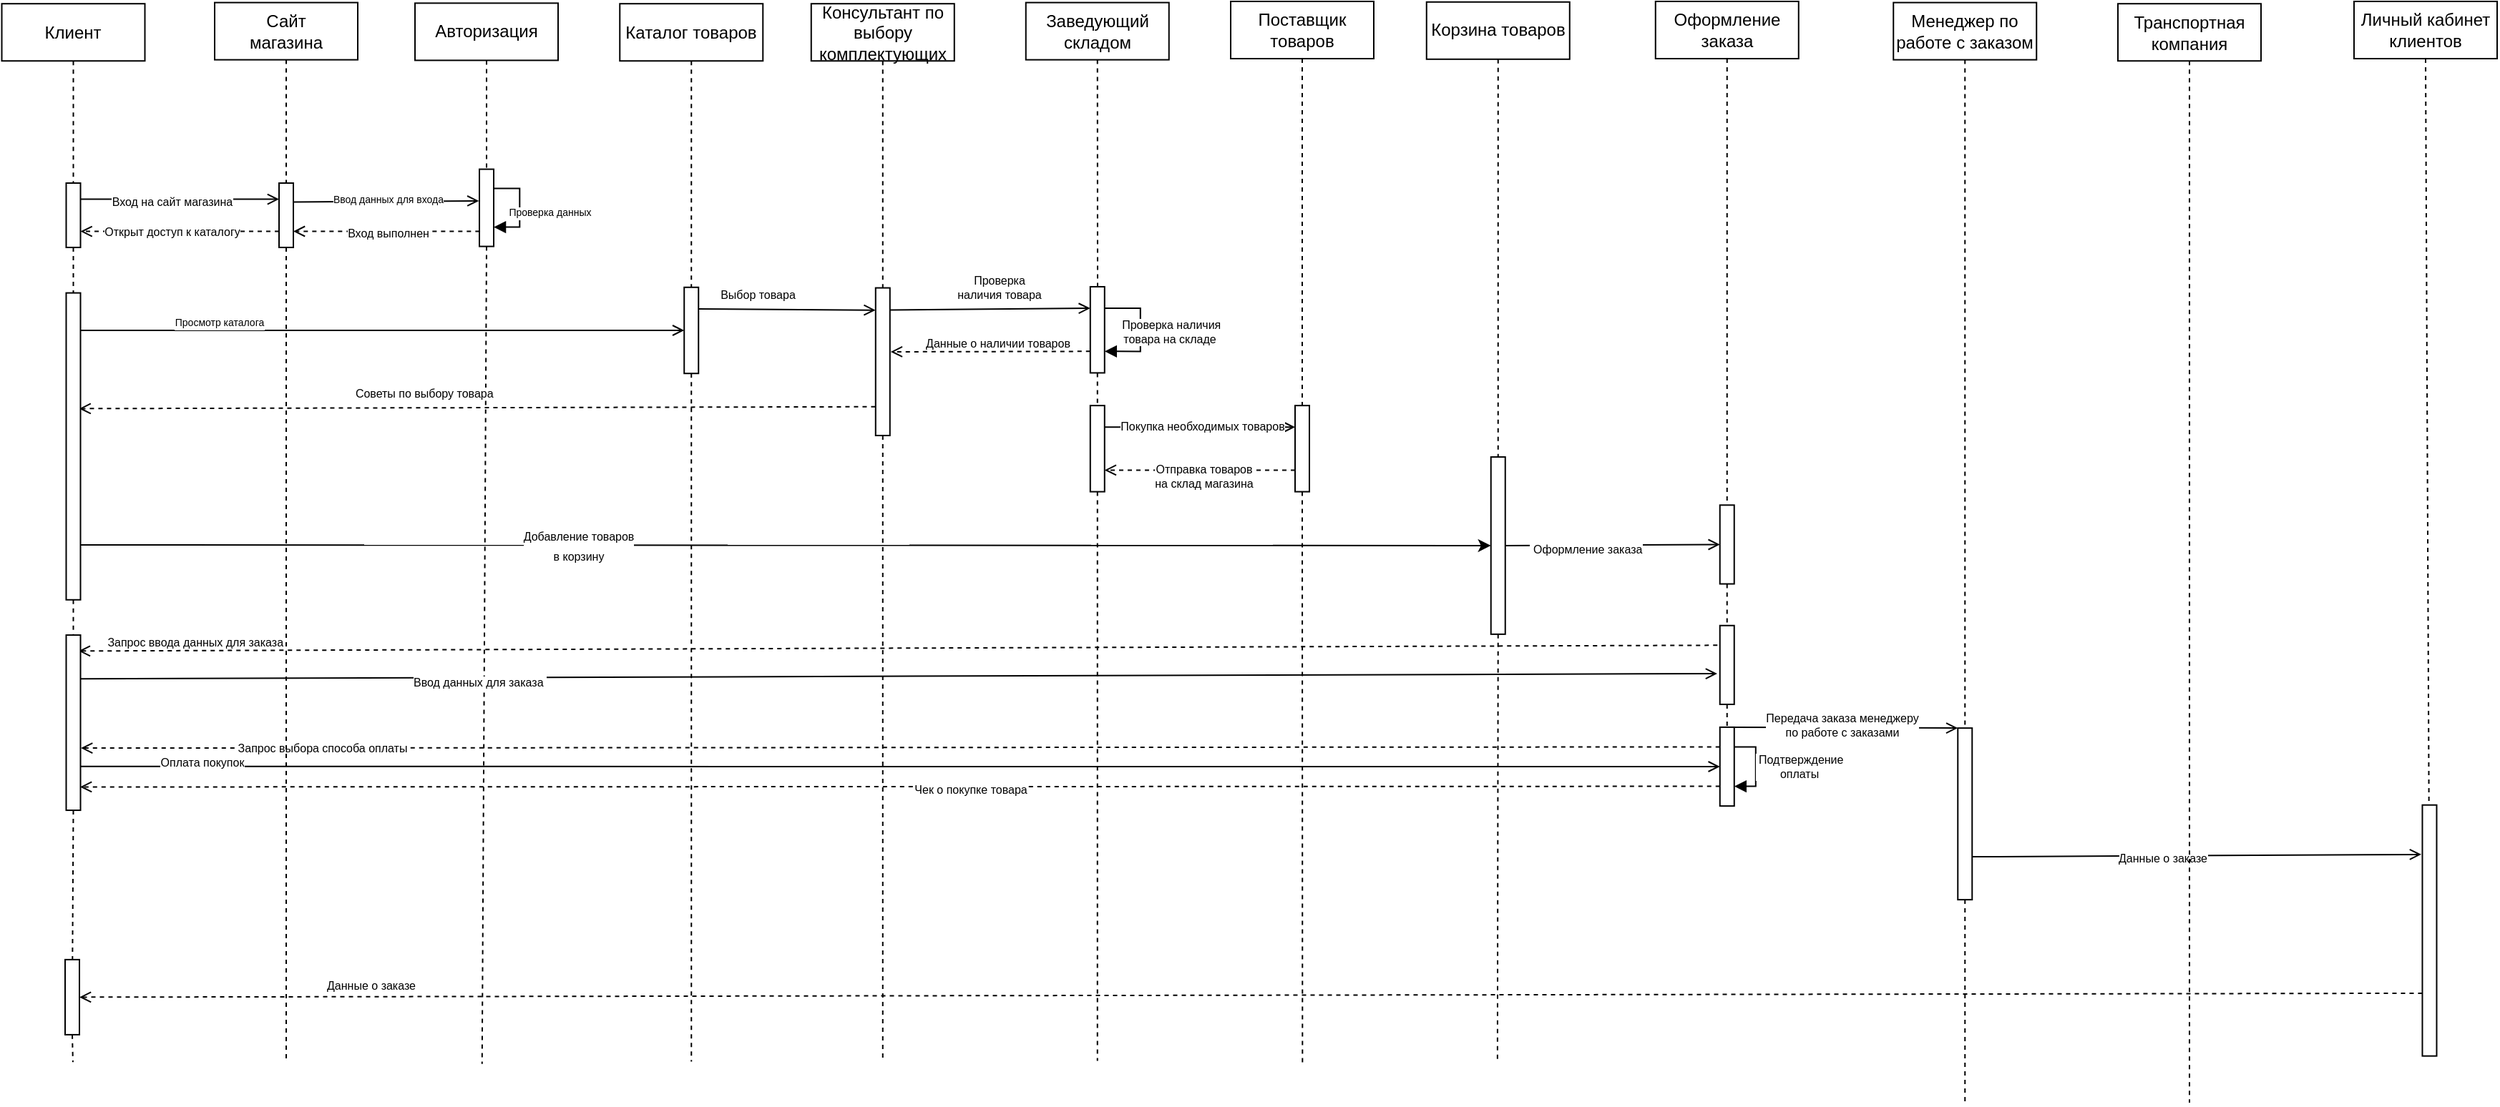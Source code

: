 <mxfile version="20.5.3" type="github">
  <diagram id="1C6cSwg7VmpAiblLXvoy" name="Страница 1">
    <mxGraphModel dx="3713" dy="789" grid="1" gridSize="10" guides="1" tooltips="1" connect="1" arrows="1" fold="1" page="1" pageScale="1" pageWidth="2339" pageHeight="3300" math="0" shadow="0">
      <root>
        <mxCell id="0" />
        <mxCell id="1" parent="0" />
        <mxCell id="xmQRBaJtH42mLP0wHH3l-34" value="Менеджер по работе с заказом" style="whiteSpace=wrap;html=1;align=center;" parent="1" vertex="1">
          <mxGeometry x="93.12" y="70.8" width="100" height="40" as="geometry" />
        </mxCell>
        <mxCell id="SabWteCTpefjTxFQU9_--8" style="edgeStyle=none;rounded=0;orthogonalLoop=1;jettySize=auto;html=1;exitX=0.5;exitY=1;exitDx=0;exitDy=0;entryX=0;entryY=0.5;entryDx=0;entryDy=0;dashed=1;fontSize=8;endArrow=none;endFill=0;" parent="1" source="xmQRBaJtH42mLP0wHH3l-34" target="xmQRBaJtH42mLP0wHH3l-50" edge="1">
          <mxGeometry relative="1" as="geometry">
            <mxPoint x="143.12" y="255.8" as="sourcePoint" />
          </mxGeometry>
        </mxCell>
        <mxCell id="xmQRBaJtH42mLP0wHH3l-95" style="edgeStyle=none;rounded=0;orthogonalLoop=1;jettySize=auto;html=1;exitX=1;exitY=0.5;exitDx=0;exitDy=0;entryX=0;entryY=0.5;entryDx=0;entryDy=0;dashed=1;fontSize=9;endArrow=none;endFill=0;" parent="1" source="xmQRBaJtH42mLP0wHH3l-50" edge="1">
          <mxGeometry relative="1" as="geometry">
            <mxPoint x="143.135" y="840.185" as="targetPoint" />
          </mxGeometry>
        </mxCell>
        <mxCell id="wwu7eUDhGdENPaWgCfhL-5" style="edgeStyle=none;rounded=0;orthogonalLoop=1;jettySize=auto;html=1;exitX=0.75;exitY=0;exitDx=0;exitDy=0;entryX=0.197;entryY=1.074;entryDx=0;entryDy=0;entryPerimeter=0;endArrow=open;endFill=0;" parent="1" source="xmQRBaJtH42mLP0wHH3l-50" target="hlWkLfJ_ghAU2IeBSESy-3" edge="1">
          <mxGeometry relative="1" as="geometry" />
        </mxCell>
        <mxCell id="wwu7eUDhGdENPaWgCfhL-7" value="Данные о заказе" style="edgeLabel;html=1;align=center;verticalAlign=middle;resizable=0;points=[];fontSize=8;" parent="wwu7eUDhGdENPaWgCfhL-5" vertex="1" connectable="0">
          <mxGeometry x="-0.151" y="-1" relative="1" as="geometry">
            <mxPoint as="offset" />
          </mxGeometry>
        </mxCell>
        <mxCell id="xmQRBaJtH42mLP0wHH3l-50" value="" style="rounded=0;whiteSpace=wrap;html=1;rotation=90;" parent="1" vertex="1">
          <mxGeometry x="83.13" y="633.06" width="120" height="10" as="geometry" />
        </mxCell>
        <mxCell id="Gkl77x3huCFvcmWokDsf-9" style="edgeStyle=none;rounded=0;orthogonalLoop=1;jettySize=auto;html=1;exitX=0.5;exitY=1;exitDx=0;exitDy=0;entryX=0;entryY=0.5;entryDx=0;entryDy=0;dashed=1;endArrow=none;endFill=0;" parent="1" source="Gkl77x3huCFvcmWokDsf-2" target="Gkl77x3huCFvcmWokDsf-33" edge="1">
          <mxGeometry relative="1" as="geometry">
            <mxPoint x="-1178.75" y="136.6" as="targetPoint" />
          </mxGeometry>
        </mxCell>
        <mxCell id="Gkl77x3huCFvcmWokDsf-2" value="Клиент" style="whiteSpace=wrap;html=1;align=center;" parent="1" vertex="1">
          <mxGeometry x="-1228.75" y="71.6" width="100" height="40" as="geometry" />
        </mxCell>
        <mxCell id="Gkl77x3huCFvcmWokDsf-27" style="edgeStyle=none;rounded=0;orthogonalLoop=1;jettySize=auto;html=1;entryX=0.41;entryY=1.034;entryDx=0;entryDy=0;fontSize=7;endArrow=open;endFill=0;exitX=0.294;exitY=0.011;exitDx=0;exitDy=0;entryPerimeter=0;exitPerimeter=0;" parent="1" source="4py7BuK0P5c7qzIg3ZsJ-5" target="Gkl77x3huCFvcmWokDsf-26" edge="1">
          <mxGeometry relative="1" as="geometry">
            <mxPoint x="-1010" y="210.8" as="sourcePoint" />
          </mxGeometry>
        </mxCell>
        <mxCell id="Gkl77x3huCFvcmWokDsf-28" value="Ввод данных для входа" style="edgeLabel;html=1;align=center;verticalAlign=middle;resizable=0;points=[];fontSize=7;" parent="Gkl77x3huCFvcmWokDsf-27" vertex="1" connectable="0">
          <mxGeometry x="-0.348" y="1" relative="1" as="geometry">
            <mxPoint x="23" as="offset" />
          </mxGeometry>
        </mxCell>
        <mxCell id="Gkl77x3huCFvcmWokDsf-31" style="rounded=0;orthogonalLoop=1;jettySize=auto;html=1;exitX=0.5;exitY=1;exitDx=0;exitDy=0;entryX=0;entryY=0.5;entryDx=0;entryDy=0;fontSize=7;endArrow=none;endFill=0;dashed=1;" parent="1" source="Gkl77x3huCFvcmWokDsf-25" target="Gkl77x3huCFvcmWokDsf-26" edge="1">
          <mxGeometry relative="1" as="geometry" />
        </mxCell>
        <mxCell id="Gkl77x3huCFvcmWokDsf-25" value="Авторизация" style="whiteSpace=wrap;html=1;align=center;" parent="1" vertex="1">
          <mxGeometry x="-940" y="71.2" width="100" height="40" as="geometry" />
        </mxCell>
        <mxCell id="Gkl77x3huCFvcmWokDsf-38" style="edgeStyle=none;rounded=0;orthogonalLoop=1;jettySize=auto;html=1;exitX=1;exitY=0.5;exitDx=0;exitDy=0;dashed=1;fontSize=7;endArrow=none;endFill=0;" parent="1" source="Gkl77x3huCFvcmWokDsf-26" edge="1">
          <mxGeometry relative="1" as="geometry">
            <mxPoint x="-893.12" y="812.867" as="targetPoint" />
          </mxGeometry>
        </mxCell>
        <mxCell id="4py7BuK0P5c7qzIg3ZsJ-1" style="rounded=0;orthogonalLoop=1;jettySize=auto;html=1;exitX=0.804;exitY=0.984;exitDx=0;exitDy=0;dashed=1;endArrow=open;endFill=0;entryX=0.75;entryY=0;entryDx=0;entryDy=0;exitPerimeter=0;" parent="1" source="Gkl77x3huCFvcmWokDsf-26" target="4py7BuK0P5c7qzIg3ZsJ-5" edge="1">
          <mxGeometry relative="1" as="geometry">
            <mxPoint x="-1010" y="227.8" as="targetPoint" />
          </mxGeometry>
        </mxCell>
        <mxCell id="4py7BuK0P5c7qzIg3ZsJ-2" value="&lt;font style=&quot;font-size: 8px;&quot;&gt;Вход выполнен&lt;/font&gt;" style="edgeLabel;html=1;align=center;verticalAlign=middle;resizable=0;points=[];" parent="4py7BuK0P5c7qzIg3ZsJ-1" vertex="1" connectable="0">
          <mxGeometry x="0.517" relative="1" as="geometry">
            <mxPoint x="34" as="offset" />
          </mxGeometry>
        </mxCell>
        <mxCell id="Gkl77x3huCFvcmWokDsf-26" value="" style="rounded=0;whiteSpace=wrap;html=1;rotation=90;" parent="1" vertex="1">
          <mxGeometry x="-916.99" y="209.3" width="53.99" height="10" as="geometry" />
        </mxCell>
        <mxCell id="Gkl77x3huCFvcmWokDsf-29" style="edgeStyle=orthogonalEdgeStyle;rounded=0;orthogonalLoop=1;jettySize=auto;html=1;exitX=0.25;exitY=0;exitDx=0;exitDy=0;entryX=0.75;entryY=0;entryDx=0;entryDy=0;fontSize=7;endArrow=block;endFill=1;" parent="1" source="Gkl77x3huCFvcmWokDsf-26" target="Gkl77x3huCFvcmWokDsf-26" edge="1">
          <mxGeometry relative="1" as="geometry">
            <Array as="points">
              <mxPoint x="-866.87" y="200.61" />
              <mxPoint x="-866.87" y="227.61" />
            </Array>
          </mxGeometry>
        </mxCell>
        <mxCell id="Gkl77x3huCFvcmWokDsf-30" value="&amp;nbsp;Проверка данных" style="edgeLabel;html=1;align=center;verticalAlign=middle;resizable=0;points=[];fontSize=7;" parent="Gkl77x3huCFvcmWokDsf-29" vertex="1" connectable="0">
          <mxGeometry x="0.103" y="1" relative="1" as="geometry">
            <mxPoint x="19" as="offset" />
          </mxGeometry>
        </mxCell>
        <mxCell id="Gkl77x3huCFvcmWokDsf-32" value="Каталог товаров" style="whiteSpace=wrap;html=1;align=center;" parent="1" vertex="1">
          <mxGeometry x="-796.87" y="71.6" width="100" height="40" as="geometry" />
        </mxCell>
        <mxCell id="SabWteCTpefjTxFQU9_--4" style="rounded=0;orthogonalLoop=1;jettySize=auto;html=1;exitX=1;exitY=0.5;exitDx=0;exitDy=0;fontSize=8;endArrow=none;endFill=0;dashed=1;startArrow=none;" parent="1" source="hlWkLfJ_ghAU2IeBSESy-6" edge="1">
          <mxGeometry relative="1" as="geometry">
            <mxPoint x="-1179.044" y="811.6" as="targetPoint" />
          </mxGeometry>
        </mxCell>
        <mxCell id="4py7BuK0P5c7qzIg3ZsJ-7" style="edgeStyle=none;rounded=0;orthogonalLoop=1;jettySize=auto;html=1;exitX=0.25;exitY=0;exitDx=0;exitDy=0;entryX=0.25;entryY=1;entryDx=0;entryDy=0;fontSize=8;endArrow=open;endFill=0;" parent="1" source="Gkl77x3huCFvcmWokDsf-33" target="4py7BuK0P5c7qzIg3ZsJ-5" edge="1">
          <mxGeometry relative="1" as="geometry" />
        </mxCell>
        <mxCell id="4py7BuK0P5c7qzIg3ZsJ-8" value="Вход на сайт магазина" style="edgeLabel;html=1;align=center;verticalAlign=middle;resizable=0;points=[];fontSize=8;" parent="4py7BuK0P5c7qzIg3ZsJ-7" vertex="1" connectable="0">
          <mxGeometry x="-0.247" y="-2" relative="1" as="geometry">
            <mxPoint x="11" y="-1" as="offset" />
          </mxGeometry>
        </mxCell>
        <mxCell id="Gkl77x3huCFvcmWokDsf-33" value="" style="rounded=0;whiteSpace=wrap;html=1;rotation=90;" parent="1" vertex="1">
          <mxGeometry x="-1201.25" y="214.51" width="45" height="10" as="geometry" />
        </mxCell>
        <mxCell id="SabWteCTpefjTxFQU9_--7" style="edgeStyle=none;rounded=0;orthogonalLoop=1;jettySize=auto;html=1;exitX=1;exitY=0.5;exitDx=0;exitDy=0;dashed=1;fontSize=8;endArrow=none;endFill=0;" parent="1" source="SabWteCTpefjTxFQU9_--23" edge="1">
          <mxGeometry relative="1" as="geometry">
            <mxPoint x="-746.87" y="811.2" as="targetPoint" />
            <mxPoint x="-746.885" y="480.625" as="sourcePoint" />
          </mxGeometry>
        </mxCell>
        <mxCell id="Gkl77x3huCFvcmWokDsf-39" style="edgeStyle=none;rounded=0;orthogonalLoop=1;jettySize=auto;html=1;exitX=0.122;exitY=0.013;exitDx=0;exitDy=0;entryX=0.5;entryY=1;entryDx=0;entryDy=0;fontSize=7;endArrow=open;endFill=0;exitPerimeter=0;" parent="1" source="Gkl77x3huCFvcmWokDsf-37" target="SabWteCTpefjTxFQU9_--23" edge="1">
          <mxGeometry relative="1" as="geometry" />
        </mxCell>
        <mxCell id="Gkl77x3huCFvcmWokDsf-40" value="Просмотр каталога" style="edgeLabel;html=1;align=center;verticalAlign=middle;resizable=0;points=[];fontSize=7;" parent="Gkl77x3huCFvcmWokDsf-39" vertex="1" connectable="0">
          <mxGeometry x="-0.301" y="1" relative="1" as="geometry">
            <mxPoint x="-51" y="-4" as="offset" />
          </mxGeometry>
        </mxCell>
        <mxCell id="SabWteCTpefjTxFQU9_--12" style="edgeStyle=none;rounded=0;orthogonalLoop=1;jettySize=auto;html=1;exitX=0.5;exitY=1;exitDx=0;exitDy=0;entryX=0;entryY=0.5;entryDx=0;entryDy=0;dashed=1;fontSize=8;endArrow=none;endFill=0;" parent="1" source="SabWteCTpefjTxFQU9_--10" target="SabWteCTpefjTxFQU9_--11" edge="1">
          <mxGeometry relative="1" as="geometry" />
        </mxCell>
        <mxCell id="SabWteCTpefjTxFQU9_--10" value="Корзина товаров" style="whiteSpace=wrap;html=1;align=center;" parent="1" vertex="1">
          <mxGeometry x="-233.12" y="70.4" width="100" height="40" as="geometry" />
        </mxCell>
        <mxCell id="SabWteCTpefjTxFQU9_--18" style="edgeStyle=none;rounded=0;orthogonalLoop=1;jettySize=auto;html=1;exitX=1;exitY=0.5;exitDx=0;exitDy=0;dashed=1;fontSize=8;endArrow=none;endFill=0;" parent="1" source="SabWteCTpefjTxFQU9_--11" edge="1">
          <mxGeometry relative="1" as="geometry">
            <mxPoint x="-183.564" y="810" as="targetPoint" />
          </mxGeometry>
        </mxCell>
        <mxCell id="6CkgmIkL6e7vxcwUD5hK-3" style="rounded=0;orthogonalLoop=1;jettySize=auto;html=1;exitX=0.5;exitY=0;exitDx=0;exitDy=0;entryX=0.5;entryY=1;entryDx=0;entryDy=0;endArrow=open;endFill=0;" parent="1" source="SabWteCTpefjTxFQU9_--11" target="6CkgmIkL6e7vxcwUD5hK-1" edge="1">
          <mxGeometry relative="1" as="geometry" />
        </mxCell>
        <mxCell id="6CkgmIkL6e7vxcwUD5hK-4" value="&lt;font style=&quot;font-size: 8px;&quot;&gt;&amp;nbsp;Оформление заказа&lt;/font&gt;" style="edgeLabel;html=1;align=center;verticalAlign=middle;resizable=0;points=[];" parent="6CkgmIkL6e7vxcwUD5hK-3" vertex="1" connectable="0">
          <mxGeometry x="-0.252" y="-2" relative="1" as="geometry">
            <mxPoint as="offset" />
          </mxGeometry>
        </mxCell>
        <mxCell id="SabWteCTpefjTxFQU9_--11" value="" style="rounded=0;whiteSpace=wrap;html=1;rotation=90;" parent="1" vertex="1">
          <mxGeometry x="-245.08" y="445.48" width="123.91" height="10" as="geometry" />
        </mxCell>
        <mxCell id="SabWteCTpefjTxFQU9_--17" style="edgeStyle=none;rounded=0;orthogonalLoop=1;jettySize=auto;html=1;exitX=1;exitY=0.5;exitDx=0;exitDy=0;entryX=0;entryY=0.5;entryDx=0;entryDy=0;fontSize=8;endArrow=none;endFill=0;dashed=1;startArrow=none;" parent="1" source="6CkgmIkL6e7vxcwUD5hK-1" target="SabWteCTpefjTxFQU9_--16" edge="1">
          <mxGeometry relative="1" as="geometry" />
        </mxCell>
        <mxCell id="SabWteCTpefjTxFQU9_--15" value="Оформление заказа" style="whiteSpace=wrap;html=1;align=center;" parent="1" vertex="1">
          <mxGeometry x="-73.12" y="70" width="100" height="40" as="geometry" />
        </mxCell>
        <mxCell id="SabWteCTpefjTxFQU9_--37" style="edgeStyle=none;rounded=0;orthogonalLoop=1;jettySize=auto;html=1;exitX=1;exitY=0.5;exitDx=0;exitDy=0;entryX=0;entryY=0.5;entryDx=0;entryDy=0;dashed=1;fontSize=8;endArrow=none;endFill=0;" parent="1" source="SabWteCTpefjTxFQU9_--16" target="SabWteCTpefjTxFQU9_--36" edge="1">
          <mxGeometry relative="1" as="geometry" />
        </mxCell>
        <mxCell id="SabWteCTpefjTxFQU9_--16" value="" style="rounded=0;whiteSpace=wrap;html=1;rotation=90;" parent="1" vertex="1">
          <mxGeometry x="-50.68" y="528.93" width="55.11" height="10" as="geometry" />
        </mxCell>
        <mxCell id="SabWteCTpefjTxFQU9_--21" style="edgeStyle=none;rounded=0;orthogonalLoop=1;jettySize=auto;html=1;entryX=0.25;entryY=1;entryDx=0;entryDy=0;fontSize=8;endArrow=none;endFill=0;exitX=0.091;exitY=0.135;exitDx=0;exitDy=0;exitPerimeter=0;dashed=1;startArrow=open;startFill=0;" parent="1" source="SabWteCTpefjTxFQU9_--19" target="SabWteCTpefjTxFQU9_--16" edge="1">
          <mxGeometry relative="1" as="geometry">
            <mxPoint x="-940" y="530" as="sourcePoint" />
          </mxGeometry>
        </mxCell>
        <mxCell id="SabWteCTpefjTxFQU9_--22" value="&amp;nbsp;Запрос ввода данных для заказа" style="edgeLabel;html=1;align=center;verticalAlign=middle;resizable=0;points=[];fontSize=8;" parent="SabWteCTpefjTxFQU9_--21" vertex="1" connectable="0">
          <mxGeometry x="-0.865" y="2" relative="1" as="geometry">
            <mxPoint x="2" y="-4" as="offset" />
          </mxGeometry>
        </mxCell>
        <mxCell id="SabWteCTpefjTxFQU9_--38" style="edgeStyle=none;rounded=0;orthogonalLoop=1;jettySize=auto;html=1;exitX=0.75;exitY=0;exitDx=0;exitDy=0;entryX=0.5;entryY=1;entryDx=0;entryDy=0;fontSize=8;endArrow=open;endFill=0;" parent="1" source="SabWteCTpefjTxFQU9_--19" target="SabWteCTpefjTxFQU9_--36" edge="1">
          <mxGeometry relative="1" as="geometry" />
        </mxCell>
        <mxCell id="SabWteCTpefjTxFQU9_--39" value="Оплата покупок" style="edgeLabel;html=1;align=center;verticalAlign=middle;resizable=0;points=[];fontSize=8;" parent="SabWteCTpefjTxFQU9_--38" vertex="1" connectable="0">
          <mxGeometry x="-0.791" relative="1" as="geometry">
            <mxPoint x="-35" y="-3" as="offset" />
          </mxGeometry>
        </mxCell>
        <mxCell id="SabWteCTpefjTxFQU9_--19" value="" style="rounded=0;whiteSpace=wrap;html=1;rotation=90;" parent="1" vertex="1">
          <mxGeometry x="-1240" y="569.28" width="122.5" height="10" as="geometry" />
        </mxCell>
        <mxCell id="SabWteCTpefjTxFQU9_--20" value="" style="rounded=0;orthogonalLoop=1;jettySize=auto;html=1;exitX=1;exitY=0.5;exitDx=0;exitDy=0;fontSize=8;endArrow=none;endFill=0;dashed=1;startArrow=none;" parent="1" source="Gkl77x3huCFvcmWokDsf-37" target="SabWteCTpefjTxFQU9_--19" edge="1">
          <mxGeometry relative="1" as="geometry">
            <mxPoint x="-1179.044" y="811.6" as="targetPoint" />
            <mxPoint x="-1178.75" y="322.0" as="sourcePoint" />
          </mxGeometry>
        </mxCell>
        <mxCell id="tWSVUriyzBmCFwbqHir8-5" style="edgeStyle=none;rounded=0;orthogonalLoop=1;jettySize=auto;html=1;exitX=0.25;exitY=0;exitDx=0;exitDy=0;entryX=0.151;entryY=1.007;entryDx=0;entryDy=0;endArrow=open;endFill=0;entryPerimeter=0;" parent="1" source="SabWteCTpefjTxFQU9_--23" target="tWSVUriyzBmCFwbqHir8-3" edge="1">
          <mxGeometry relative="1" as="geometry" />
        </mxCell>
        <mxCell id="tWSVUriyzBmCFwbqHir8-8" value="&amp;nbsp; Выбор товара" style="edgeLabel;html=1;align=center;verticalAlign=middle;resizable=0;points=[];fontSize=8;" parent="tWSVUriyzBmCFwbqHir8-5" vertex="1" connectable="0">
          <mxGeometry x="-0.425" y="-1" relative="1" as="geometry">
            <mxPoint x="3" y="-11" as="offset" />
          </mxGeometry>
        </mxCell>
        <mxCell id="SabWteCTpefjTxFQU9_--23" value="" style="rounded=0;whiteSpace=wrap;html=1;rotation=90;" parent="1" vertex="1">
          <mxGeometry x="-777" y="295" width="60.23" height="10" as="geometry" />
        </mxCell>
        <mxCell id="SabWteCTpefjTxFQU9_--24" value="" style="edgeStyle=none;rounded=0;orthogonalLoop=1;jettySize=auto;html=1;exitX=0.5;exitY=1;exitDx=0;exitDy=0;entryX=0;entryY=0.5;entryDx=0;entryDy=0;dashed=1;fontSize=7;endArrow=none;endFill=0;" parent="1" source="Gkl77x3huCFvcmWokDsf-32" target="SabWteCTpefjTxFQU9_--23" edge="1">
          <mxGeometry relative="1" as="geometry">
            <mxPoint x="-746.87" y="111.6" as="sourcePoint" />
            <mxPoint x="-746.885" y="420.395" as="targetPoint" />
          </mxGeometry>
        </mxCell>
        <mxCell id="SabWteCTpefjTxFQU9_--33" style="rounded=0;orthogonalLoop=1;jettySize=auto;html=1;fontSize=8;endArrow=none;endFill=0;entryX=0.25;entryY=0;entryDx=0;entryDy=0;startArrow=open;startFill=0;" parent="1" target="SabWteCTpefjTxFQU9_--19" edge="1">
          <mxGeometry relative="1" as="geometry">
            <mxPoint x="-620" y="605" as="targetPoint" />
            <mxPoint x="-30" y="540" as="sourcePoint" />
          </mxGeometry>
        </mxCell>
        <mxCell id="SabWteCTpefjTxFQU9_--34" value="Ввод данных для заказа&amp;nbsp;" style="edgeLabel;html=1;align=center;verticalAlign=middle;resizable=0;points=[];fontSize=8;" parent="SabWteCTpefjTxFQU9_--33" vertex="1" connectable="0">
          <mxGeometry x="0.675" y="-1" relative="1" as="geometry">
            <mxPoint x="93" y="4" as="offset" />
          </mxGeometry>
        </mxCell>
        <mxCell id="6CkgmIkL6e7vxcwUD5hK-7" style="rounded=0;orthogonalLoop=1;jettySize=auto;html=1;exitX=0;exitY=0;exitDx=0;exitDy=0;fontSize=8;endArrow=open;endFill=0;entryX=0;entryY=1;entryDx=0;entryDy=0;" parent="1" source="SabWteCTpefjTxFQU9_--36" target="xmQRBaJtH42mLP0wHH3l-50" edge="1">
          <mxGeometry relative="1" as="geometry">
            <mxPoint x="-18" y="338" as="targetPoint" />
          </mxGeometry>
        </mxCell>
        <mxCell id="6CkgmIkL6e7vxcwUD5hK-9" value="Передача заказа менеджеру &lt;br&gt;по работе с заказами" style="edgeLabel;html=1;align=center;verticalAlign=middle;resizable=0;points=[];fontSize=8;" parent="6CkgmIkL6e7vxcwUD5hK-7" vertex="1" connectable="0">
          <mxGeometry x="-0.045" y="2" relative="1" as="geometry">
            <mxPoint as="offset" />
          </mxGeometry>
        </mxCell>
        <mxCell id="6CkgmIkL6e7vxcwUD5hK-10" style="edgeStyle=none;rounded=0;orthogonalLoop=1;jettySize=auto;html=1;exitX=0.75;exitY=1;exitDx=0;exitDy=0;entryX=0.867;entryY=0.025;entryDx=0;entryDy=0;entryPerimeter=0;fontSize=8;endArrow=open;endFill=0;dashed=1;" parent="1" source="SabWteCTpefjTxFQU9_--36" target="SabWteCTpefjTxFQU9_--19" edge="1">
          <mxGeometry relative="1" as="geometry" />
        </mxCell>
        <mxCell id="6CkgmIkL6e7vxcwUD5hK-11" value="Чек о покупке товара" style="edgeLabel;html=1;align=center;verticalAlign=middle;resizable=0;points=[];fontSize=8;" parent="6CkgmIkL6e7vxcwUD5hK-10" vertex="1" connectable="0">
          <mxGeometry x="-0.085" y="2" relative="1" as="geometry">
            <mxPoint as="offset" />
          </mxGeometry>
        </mxCell>
        <mxCell id="hsWbIuTdc0-6WUOHF7rW-1" style="rounded=0;orthogonalLoop=1;jettySize=auto;html=1;exitX=0.25;exitY=1;exitDx=0;exitDy=0;entryX=0.645;entryY=-0.03;entryDx=0;entryDy=0;entryPerimeter=0;dashed=1;endArrow=open;endFill=0;" parent="1" source="SabWteCTpefjTxFQU9_--36" target="SabWteCTpefjTxFQU9_--19" edge="1">
          <mxGeometry relative="1" as="geometry" />
        </mxCell>
        <mxCell id="hsWbIuTdc0-6WUOHF7rW-2" value="&lt;span style=&quot;font-size: 8px;&quot;&gt;Запрос выбора способа оплаты&lt;/span&gt;" style="edgeLabel;html=1;align=center;verticalAlign=middle;resizable=0;points=[];" parent="hsWbIuTdc0-6WUOHF7rW-1" vertex="1" connectable="0">
          <mxGeometry x="0.706" y="-1" relative="1" as="geometry">
            <mxPoint as="offset" />
          </mxGeometry>
        </mxCell>
        <mxCell id="SabWteCTpefjTxFQU9_--36" value="" style="rounded=0;whiteSpace=wrap;html=1;rotation=90;" parent="1" vertex="1">
          <mxGeometry x="-50.67" y="600.0" width="55.11" height="10" as="geometry" />
        </mxCell>
        <mxCell id="SabWteCTpefjTxFQU9_--40" style="edgeStyle=orthogonalEdgeStyle;rounded=0;orthogonalLoop=1;jettySize=auto;html=1;exitX=0.25;exitY=0;exitDx=0;exitDy=0;entryX=0.75;entryY=0;entryDx=0;entryDy=0;fontSize=8;endArrow=block;endFill=1;" parent="1" source="SabWteCTpefjTxFQU9_--36" target="SabWteCTpefjTxFQU9_--36" edge="1">
          <mxGeometry relative="1" as="geometry">
            <Array as="points">
              <mxPoint x="-3.12" y="591" />
              <mxPoint x="-3.12" y="619" />
            </Array>
          </mxGeometry>
        </mxCell>
        <mxCell id="SabWteCTpefjTxFQU9_--41" value="&amp;nbsp;Подтверждение &lt;br&gt;оплаты" style="edgeLabel;html=1;align=center;verticalAlign=middle;resizable=0;points=[];fontSize=8;" parent="SabWteCTpefjTxFQU9_--40" vertex="1" connectable="0">
          <mxGeometry x="-0.335" y="3" relative="1" as="geometry">
            <mxPoint x="27" y="10" as="offset" />
          </mxGeometry>
        </mxCell>
        <mxCell id="tWSVUriyzBmCFwbqHir8-2" style="rounded=0;orthogonalLoop=1;jettySize=auto;html=1;exitX=1;exitY=0.5;exitDx=0;exitDy=0;dashed=1;endArrow=none;endFill=0;startArrow=none;" parent="1" source="tWSVUriyzBmCFwbqHir8-3" edge="1">
          <mxGeometry relative="1" as="geometry">
            <mxPoint x="-613.12" y="811.2" as="targetPoint" />
          </mxGeometry>
        </mxCell>
        <mxCell id="tWSVUriyzBmCFwbqHir8-1" value="Консультант по выбору комплектующих" style="whiteSpace=wrap;html=1;align=center;" parent="1" vertex="1">
          <mxGeometry x="-663.12" y="71.6" width="100" height="40" as="geometry" />
        </mxCell>
        <mxCell id="tWSVUriyzBmCFwbqHir8-6" style="edgeStyle=none;rounded=0;orthogonalLoop=1;jettySize=auto;html=1;exitX=0.805;exitY=1.017;exitDx=0;exitDy=0;entryX=0.377;entryY=0.094;entryDx=0;entryDy=0;endArrow=open;endFill=0;dashed=1;exitPerimeter=0;entryPerimeter=0;" parent="1" source="tWSVUriyzBmCFwbqHir8-3" target="Gkl77x3huCFvcmWokDsf-37" edge="1">
          <mxGeometry relative="1" as="geometry" />
        </mxCell>
        <mxCell id="tWSVUriyzBmCFwbqHir8-12" value="&amp;nbsp;Советы по выбору товара" style="edgeLabel;html=1;align=center;verticalAlign=middle;resizable=0;points=[];fontSize=8;" parent="tWSVUriyzBmCFwbqHir8-6" vertex="1" connectable="0">
          <mxGeometry x="0.212" relative="1" as="geometry">
            <mxPoint x="20" y="-10" as="offset" />
          </mxGeometry>
        </mxCell>
        <mxCell id="tWSVUriyzBmCFwbqHir8-16" style="edgeStyle=none;rounded=0;orthogonalLoop=1;jettySize=auto;html=1;exitX=0.15;exitY=-0.013;exitDx=0;exitDy=0;entryX=0.25;entryY=1;entryDx=0;entryDy=0;fontSize=8;endArrow=open;endFill=0;exitPerimeter=0;" parent="1" source="tWSVUriyzBmCFwbqHir8-3" target="tWSVUriyzBmCFwbqHir8-15" edge="1">
          <mxGeometry relative="1" as="geometry" />
        </mxCell>
        <mxCell id="tWSVUriyzBmCFwbqHir8-17" value="Проверка&lt;br&gt;наличия товара" style="edgeLabel;html=1;align=center;verticalAlign=middle;resizable=0;points=[];fontSize=8;" parent="tWSVUriyzBmCFwbqHir8-16" vertex="1" connectable="0">
          <mxGeometry x="-0.152" y="-1" relative="1" as="geometry">
            <mxPoint x="16" y="-16" as="offset" />
          </mxGeometry>
        </mxCell>
        <mxCell id="tWSVUriyzBmCFwbqHir8-3" value="" style="rounded=0;whiteSpace=wrap;html=1;rotation=90;" parent="1" vertex="1">
          <mxGeometry x="-664.73" y="316.9" width="103.23" height="10" as="geometry" />
        </mxCell>
        <mxCell id="tWSVUriyzBmCFwbqHir8-4" value="" style="edgeStyle=orthogonalEdgeStyle;rounded=0;orthogonalLoop=1;jettySize=auto;html=1;exitX=0.5;exitY=1;exitDx=0;exitDy=0;dashed=1;endArrow=none;endFill=0;" parent="1" source="tWSVUriyzBmCFwbqHir8-1" target="tWSVUriyzBmCFwbqHir8-3" edge="1">
          <mxGeometry relative="1" as="geometry">
            <mxPoint x="-613.12" y="811.2" as="targetPoint" />
            <mxPoint x="-613.12" y="111.6" as="sourcePoint" />
          </mxGeometry>
        </mxCell>
        <mxCell id="IDRo27c4-7jk8g-NWwNv-1" style="rounded=0;orthogonalLoop=1;jettySize=auto;html=1;entryX=0.5;entryY=1;entryDx=0;entryDy=0;exitX=0.821;exitY=0.052;exitDx=0;exitDy=0;exitPerimeter=0;" parent="1" source="Gkl77x3huCFvcmWokDsf-37" target="SabWteCTpefjTxFQU9_--11" edge="1">
          <mxGeometry relative="1" as="geometry">
            <mxPoint x="-1170" y="450" as="sourcePoint" />
          </mxGeometry>
        </mxCell>
        <mxCell id="IDRo27c4-7jk8g-NWwNv-2" value="&lt;font style=&quot;font-size: 8px;&quot;&gt;Добавление товаров &lt;br&gt;в корзину&lt;/font&gt;" style="edgeLabel;html=1;align=center;verticalAlign=middle;resizable=0;points=[];" parent="IDRo27c4-7jk8g-NWwNv-1" vertex="1" connectable="0">
          <mxGeometry x="-0.294" y="2" relative="1" as="geometry">
            <mxPoint y="2" as="offset" />
          </mxGeometry>
        </mxCell>
        <mxCell id="Gkl77x3huCFvcmWokDsf-37" value="" style="rounded=0;whiteSpace=wrap;html=1;rotation=90;" parent="1" vertex="1">
          <mxGeometry x="-1286.04" y="376.09" width="214.57" height="10" as="geometry" />
        </mxCell>
        <mxCell id="tWSVUriyzBmCFwbqHir8-9" value="" style="rounded=0;orthogonalLoop=1;jettySize=auto;html=1;exitX=1;exitY=0.5;exitDx=0;exitDy=0;fontSize=8;endArrow=none;endFill=0;dashed=1;" parent="1" source="Gkl77x3huCFvcmWokDsf-33" target="Gkl77x3huCFvcmWokDsf-37" edge="1">
          <mxGeometry relative="1" as="geometry">
            <mxPoint x="-1178.75" y="513.03" as="targetPoint" />
            <mxPoint x="-1178.75" y="322.0" as="sourcePoint" />
          </mxGeometry>
        </mxCell>
        <mxCell id="tWSVUriyzBmCFwbqHir8-14" style="rounded=0;orthogonalLoop=1;jettySize=auto;html=1;exitX=1;exitY=0.5;exitDx=0;exitDy=0;fontSize=8;endArrow=none;endFill=0;dashed=1;startArrow=none;" parent="1" source="sa_YYTe1VB1jBONE82s6-5" edge="1">
          <mxGeometry relative="1" as="geometry">
            <mxPoint x="-463.12" y="810.8" as="targetPoint" />
          </mxGeometry>
        </mxCell>
        <mxCell id="tWSVUriyzBmCFwbqHir8-13" value="Заведующий складом" style="whiteSpace=wrap;html=1;align=center;" parent="1" vertex="1">
          <mxGeometry x="-513.12" y="70.8" width="100" height="40" as="geometry" />
        </mxCell>
        <mxCell id="tWSVUriyzBmCFwbqHir8-18" style="edgeStyle=none;rounded=0;orthogonalLoop=1;jettySize=auto;html=1;exitX=0.75;exitY=1;exitDx=0;exitDy=0;entryX=0.433;entryY=-0.053;entryDx=0;entryDy=0;fontSize=8;endArrow=open;endFill=0;dashed=1;entryPerimeter=0;" parent="1" source="tWSVUriyzBmCFwbqHir8-15" target="tWSVUriyzBmCFwbqHir8-3" edge="1">
          <mxGeometry relative="1" as="geometry" />
        </mxCell>
        <mxCell id="tWSVUriyzBmCFwbqHir8-19" value="Данные о наличии товаров" style="edgeLabel;html=1;align=center;verticalAlign=middle;resizable=0;points=[];fontSize=8;" parent="tWSVUriyzBmCFwbqHir8-18" vertex="1" connectable="0">
          <mxGeometry x="0.462" relative="1" as="geometry">
            <mxPoint x="37" y="-6" as="offset" />
          </mxGeometry>
        </mxCell>
        <mxCell id="sa_YYTe1VB1jBONE82s6-7" style="edgeStyle=none;rounded=0;orthogonalLoop=1;jettySize=auto;html=1;exitX=1;exitY=0.5;exitDx=0;exitDy=0;entryX=0;entryY=0.5;entryDx=0;entryDy=0;dashed=1;endArrow=none;endFill=0;" parent="1" source="tWSVUriyzBmCFwbqHir8-15" target="sa_YYTe1VB1jBONE82s6-5" edge="1">
          <mxGeometry relative="1" as="geometry" />
        </mxCell>
        <mxCell id="tWSVUriyzBmCFwbqHir8-15" value="" style="rounded=0;whiteSpace=wrap;html=1;rotation=90;" parent="1" vertex="1">
          <mxGeometry x="-493.23" y="294.6" width="60.23" height="10" as="geometry" />
        </mxCell>
        <mxCell id="tWSVUriyzBmCFwbqHir8-20" style="edgeStyle=orthogonalEdgeStyle;rounded=0;orthogonalLoop=1;jettySize=auto;html=1;exitX=0.25;exitY=0;exitDx=0;exitDy=0;entryX=0.75;entryY=0;entryDx=0;entryDy=0;fontSize=8;endArrow=block;endFill=1;" parent="1" source="tWSVUriyzBmCFwbqHir8-15" target="tWSVUriyzBmCFwbqHir8-15" edge="1">
          <mxGeometry relative="1" as="geometry">
            <Array as="points">
              <mxPoint x="-433.12" y="284.6" />
              <mxPoint x="-433.12" y="314.6" />
            </Array>
          </mxGeometry>
        </mxCell>
        <mxCell id="tWSVUriyzBmCFwbqHir8-21" value="&amp;nbsp;Проверка наличия &lt;br&gt;товара на складе" style="edgeLabel;html=1;align=center;verticalAlign=middle;resizable=0;points=[];fontSize=8;" parent="tWSVUriyzBmCFwbqHir8-20" vertex="1" connectable="0">
          <mxGeometry x="0.299" y="3" relative="1" as="geometry">
            <mxPoint x="17" y="-11" as="offset" />
          </mxGeometry>
        </mxCell>
        <mxCell id="6CkgmIkL6e7vxcwUD5hK-1" value="" style="rounded=0;whiteSpace=wrap;html=1;rotation=90;" parent="1" vertex="1">
          <mxGeometry x="-50.68" y="444.71" width="55.11" height="10" as="geometry" />
        </mxCell>
        <mxCell id="6CkgmIkL6e7vxcwUD5hK-6" value="" style="edgeStyle=none;rounded=0;orthogonalLoop=1;jettySize=auto;html=1;exitX=0.5;exitY=1;exitDx=0;exitDy=0;entryX=0;entryY=0.5;entryDx=0;entryDy=0;fontSize=8;endArrow=none;endFill=0;dashed=1;" parent="1" source="SabWteCTpefjTxFQU9_--15" target="6CkgmIkL6e7vxcwUD5hK-1" edge="1">
          <mxGeometry relative="1" as="geometry">
            <mxPoint x="-23.12" y="110" as="sourcePoint" />
            <mxPoint x="-23.125" y="317.445" as="targetPoint" />
          </mxGeometry>
        </mxCell>
        <mxCell id="hlWkLfJ_ghAU2IeBSESy-1" value="Личный кабинет&lt;br&gt;клиентов" style="whiteSpace=wrap;html=1;align=center;" parent="1" vertex="1">
          <mxGeometry x="415" y="70.0" width="100" height="40" as="geometry" />
        </mxCell>
        <mxCell id="hlWkLfJ_ghAU2IeBSESy-5" style="edgeStyle=none;rounded=0;orthogonalLoop=1;jettySize=auto;html=1;exitX=0.75;exitY=1;exitDx=0;exitDy=0;dashed=1;endArrow=open;endFill=0;entryX=0.5;entryY=0;entryDx=0;entryDy=0;" parent="1" source="hlWkLfJ_ghAU2IeBSESy-3" target="hlWkLfJ_ghAU2IeBSESy-6" edge="1">
          <mxGeometry relative="1" as="geometry">
            <mxPoint x="-1180" y="770" as="targetPoint" />
          </mxGeometry>
        </mxCell>
        <mxCell id="hlWkLfJ_ghAU2IeBSESy-10" value="Данные о заказе" style="edgeLabel;html=1;align=center;verticalAlign=middle;resizable=0;points=[];fontSize=8;" parent="hlWkLfJ_ghAU2IeBSESy-5" vertex="1" connectable="0">
          <mxGeometry x="0.93" relative="1" as="geometry">
            <mxPoint x="146" y="-8" as="offset" />
          </mxGeometry>
        </mxCell>
        <mxCell id="hlWkLfJ_ghAU2IeBSESy-3" value="" style="rounded=0;whiteSpace=wrap;html=1;rotation=90;" parent="1" vertex="1">
          <mxGeometry x="380" y="714.6" width="175.49" height="10" as="geometry" />
        </mxCell>
        <mxCell id="hlWkLfJ_ghAU2IeBSESy-4" value="" style="rounded=0;orthogonalLoop=1;jettySize=auto;html=1;exitX=0.5;exitY=1;exitDx=0;exitDy=0;dashed=1;endArrow=none;endFill=0;" parent="1" source="hlWkLfJ_ghAU2IeBSESy-1" target="hlWkLfJ_ghAU2IeBSESy-3" edge="1">
          <mxGeometry relative="1" as="geometry">
            <mxPoint x="465" y="811.2" as="targetPoint" />
            <mxPoint x="465" y="110.0" as="sourcePoint" />
          </mxGeometry>
        </mxCell>
        <mxCell id="hlWkLfJ_ghAU2IeBSESy-6" value="" style="rounded=0;whiteSpace=wrap;html=1;rotation=90;" parent="1" vertex="1">
          <mxGeometry x="-1205.75" y="761.2" width="52.5" height="10" as="geometry" />
        </mxCell>
        <mxCell id="hlWkLfJ_ghAU2IeBSESy-7" value="" style="rounded=0;orthogonalLoop=1;jettySize=auto;html=1;exitX=1;exitY=0.5;exitDx=0;exitDy=0;fontSize=8;endArrow=none;endFill=0;dashed=1;startArrow=none;" parent="1" source="SabWteCTpefjTxFQU9_--19" target="hlWkLfJ_ghAU2IeBSESy-6" edge="1">
          <mxGeometry relative="1" as="geometry">
            <mxPoint x="-1179.044" y="811.6" as="targetPoint" />
            <mxPoint x="-1178.75" y="635.53" as="sourcePoint" />
          </mxGeometry>
        </mxCell>
        <mxCell id="4py7BuK0P5c7qzIg3ZsJ-4" style="edgeStyle=none;rounded=0;orthogonalLoop=1;jettySize=auto;html=1;exitX=1;exitY=0.5;exitDx=0;exitDy=0;dashed=1;fontSize=8;endArrow=none;endFill=0;startArrow=none;" parent="1" source="4py7BuK0P5c7qzIg3ZsJ-5" edge="1">
          <mxGeometry relative="1" as="geometry">
            <mxPoint x="-1030" y="810.8" as="targetPoint" />
          </mxGeometry>
        </mxCell>
        <mxCell id="4py7BuK0P5c7qzIg3ZsJ-3" value="Сайт&lt;br&gt;магазина" style="whiteSpace=wrap;html=1;align=center;" parent="1" vertex="1">
          <mxGeometry x="-1080" y="70.8" width="100" height="40" as="geometry" />
        </mxCell>
        <mxCell id="4py7BuK0P5c7qzIg3ZsJ-9" style="edgeStyle=none;rounded=0;orthogonalLoop=1;jettySize=auto;html=1;exitX=0.75;exitY=1;exitDx=0;exitDy=0;entryX=0.75;entryY=0;entryDx=0;entryDy=0;fontSize=8;endArrow=open;endFill=0;dashed=1;" parent="1" source="4py7BuK0P5c7qzIg3ZsJ-5" target="Gkl77x3huCFvcmWokDsf-33" edge="1">
          <mxGeometry relative="1" as="geometry" />
        </mxCell>
        <mxCell id="4py7BuK0P5c7qzIg3ZsJ-10" value="Открыт доступ к каталогу" style="edgeLabel;html=1;align=center;verticalAlign=middle;resizable=0;points=[];fontSize=8;" parent="4py7BuK0P5c7qzIg3ZsJ-9" vertex="1" connectable="0">
          <mxGeometry x="0.295" y="-1" relative="1" as="geometry">
            <mxPoint x="15" y="1" as="offset" />
          </mxGeometry>
        </mxCell>
        <mxCell id="4py7BuK0P5c7qzIg3ZsJ-5" value="" style="rounded=0;whiteSpace=wrap;html=1;rotation=90;" parent="1" vertex="1">
          <mxGeometry x="-1052.5" y="214.51" width="45" height="10" as="geometry" />
        </mxCell>
        <mxCell id="4py7BuK0P5c7qzIg3ZsJ-6" value="" style="edgeStyle=none;rounded=0;orthogonalLoop=1;jettySize=auto;html=1;exitX=0.5;exitY=1;exitDx=0;exitDy=0;dashed=1;fontSize=8;endArrow=none;endFill=0;" parent="1" source="4py7BuK0P5c7qzIg3ZsJ-3" target="4py7BuK0P5c7qzIg3ZsJ-5" edge="1">
          <mxGeometry relative="1" as="geometry">
            <mxPoint x="-1030" y="810.8" as="targetPoint" />
            <mxPoint x="-1030" y="110.8" as="sourcePoint" />
          </mxGeometry>
        </mxCell>
        <mxCell id="sa_YYTe1VB1jBONE82s6-2" style="rounded=0;orthogonalLoop=1;jettySize=auto;html=1;exitX=1;exitY=0.5;exitDx=0;exitDy=0;endArrow=none;endFill=0;dashed=1;startArrow=none;" parent="1" source="sa_YYTe1VB1jBONE82s6-3" edge="1">
          <mxGeometry relative="1" as="geometry">
            <mxPoint x="-319.833" y="813.333" as="targetPoint" />
          </mxGeometry>
        </mxCell>
        <mxCell id="sa_YYTe1VB1jBONE82s6-1" value="Поставщик товаров" style="whiteSpace=wrap;html=1;align=center;" parent="1" vertex="1">
          <mxGeometry x="-370" y="70.0" width="100" height="40" as="geometry" />
        </mxCell>
        <mxCell id="sa_YYTe1VB1jBONE82s6-10" style="edgeStyle=none;rounded=0;orthogonalLoop=1;jettySize=auto;html=1;exitX=0.75;exitY=1;exitDx=0;exitDy=0;entryX=0.75;entryY=0;entryDx=0;entryDy=0;fontSize=8;endArrow=open;endFill=0;dashed=1;" parent="1" source="sa_YYTe1VB1jBONE82s6-3" target="sa_YYTe1VB1jBONE82s6-5" edge="1">
          <mxGeometry relative="1" as="geometry" />
        </mxCell>
        <mxCell id="sa_YYTe1VB1jBONE82s6-11" value="Отправка товаров &lt;br&gt;на склад магазина" style="edgeLabel;html=1;align=center;verticalAlign=middle;resizable=0;points=[];fontSize=8;" parent="sa_YYTe1VB1jBONE82s6-10" vertex="1" connectable="0">
          <mxGeometry x="0.375" y="1" relative="1" as="geometry">
            <mxPoint x="27" y="3" as="offset" />
          </mxGeometry>
        </mxCell>
        <mxCell id="sa_YYTe1VB1jBONE82s6-3" value="" style="rounded=0;whiteSpace=wrap;html=1;rotation=90;" parent="1" vertex="1">
          <mxGeometry x="-350.11" y="377.68" width="60.23" height="10" as="geometry" />
        </mxCell>
        <mxCell id="sa_YYTe1VB1jBONE82s6-4" value="" style="edgeStyle=orthogonalEdgeStyle;rounded=0;orthogonalLoop=1;jettySize=auto;html=1;exitX=0.5;exitY=1;exitDx=0;exitDy=0;endArrow=none;endFill=0;dashed=1;" parent="1" source="sa_YYTe1VB1jBONE82s6-1" target="sa_YYTe1VB1jBONE82s6-3" edge="1">
          <mxGeometry relative="1" as="geometry">
            <mxPoint x="-319.833" y="813.333" as="targetPoint" />
            <mxPoint x="-320" y="110" as="sourcePoint" />
          </mxGeometry>
        </mxCell>
        <mxCell id="sa_YYTe1VB1jBONE82s6-8" style="edgeStyle=none;rounded=0;orthogonalLoop=1;jettySize=auto;html=1;exitX=0.25;exitY=0;exitDx=0;exitDy=0;entryX=0.25;entryY=1;entryDx=0;entryDy=0;endArrow=open;endFill=0;" parent="1" source="sa_YYTe1VB1jBONE82s6-5" target="sa_YYTe1VB1jBONE82s6-3" edge="1">
          <mxGeometry relative="1" as="geometry" />
        </mxCell>
        <mxCell id="sa_YYTe1VB1jBONE82s6-9" value="&lt;font style=&quot;font-size: 8px;&quot;&gt;Покупка необходимых товаров&lt;/font&gt;" style="edgeLabel;html=1;align=center;verticalAlign=middle;resizable=0;points=[];" parent="sa_YYTe1VB1jBONE82s6-8" vertex="1" connectable="0">
          <mxGeometry x="-0.3" y="3" relative="1" as="geometry">
            <mxPoint x="21" y="1" as="offset" />
          </mxGeometry>
        </mxCell>
        <mxCell id="sa_YYTe1VB1jBONE82s6-5" value="" style="rounded=0;whiteSpace=wrap;html=1;rotation=90;" parent="1" vertex="1">
          <mxGeometry x="-493.23" y="377.68" width="60.23" height="10" as="geometry" />
        </mxCell>
        <mxCell id="sa_YYTe1VB1jBONE82s6-6" value="" style="rounded=0;orthogonalLoop=1;jettySize=auto;html=1;exitX=0.5;exitY=1;exitDx=0;exitDy=0;fontSize=8;endArrow=none;endFill=0;dashed=1;" parent="1" source="tWSVUriyzBmCFwbqHir8-13" edge="1">
          <mxGeometry relative="1" as="geometry">
            <mxPoint x="-463" y="270" as="targetPoint" />
            <mxPoint x="-463.12" y="110.8" as="sourcePoint" />
          </mxGeometry>
        </mxCell>
        <mxCell id="t5wxgiUbX30vSw5wbPk--3" style="edgeStyle=orthogonalEdgeStyle;rounded=0;orthogonalLoop=1;jettySize=auto;html=1;exitX=0.5;exitY=1;exitDx=0;exitDy=0;endArrow=none;endFill=0;dashed=1;" edge="1" parent="1" source="t5wxgiUbX30vSw5wbPk--1">
          <mxGeometry relative="1" as="geometry">
            <mxPoint x="300" y="840" as="targetPoint" />
          </mxGeometry>
        </mxCell>
        <mxCell id="t5wxgiUbX30vSw5wbPk--1" value="Транспортная компания" style="whiteSpace=wrap;html=1;align=center;" vertex="1" parent="1">
          <mxGeometry x="250" y="71.6" width="100" height="40" as="geometry" />
        </mxCell>
      </root>
    </mxGraphModel>
  </diagram>
</mxfile>
